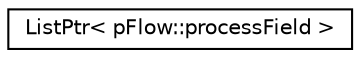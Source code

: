 digraph "Graphical Class Hierarchy"
{
 // LATEX_PDF_SIZE
  edge [fontname="Helvetica",fontsize="10",labelfontname="Helvetica",labelfontsize="10"];
  node [fontname="Helvetica",fontsize="10",shape=record];
  rankdir="LR";
  Node0 [label="ListPtr\< pFlow::processField \>",height=0.2,width=0.4,color="black", fillcolor="white", style="filled",URL="$classpFlow_1_1ListPtr.html",tooltip=" "];
}
